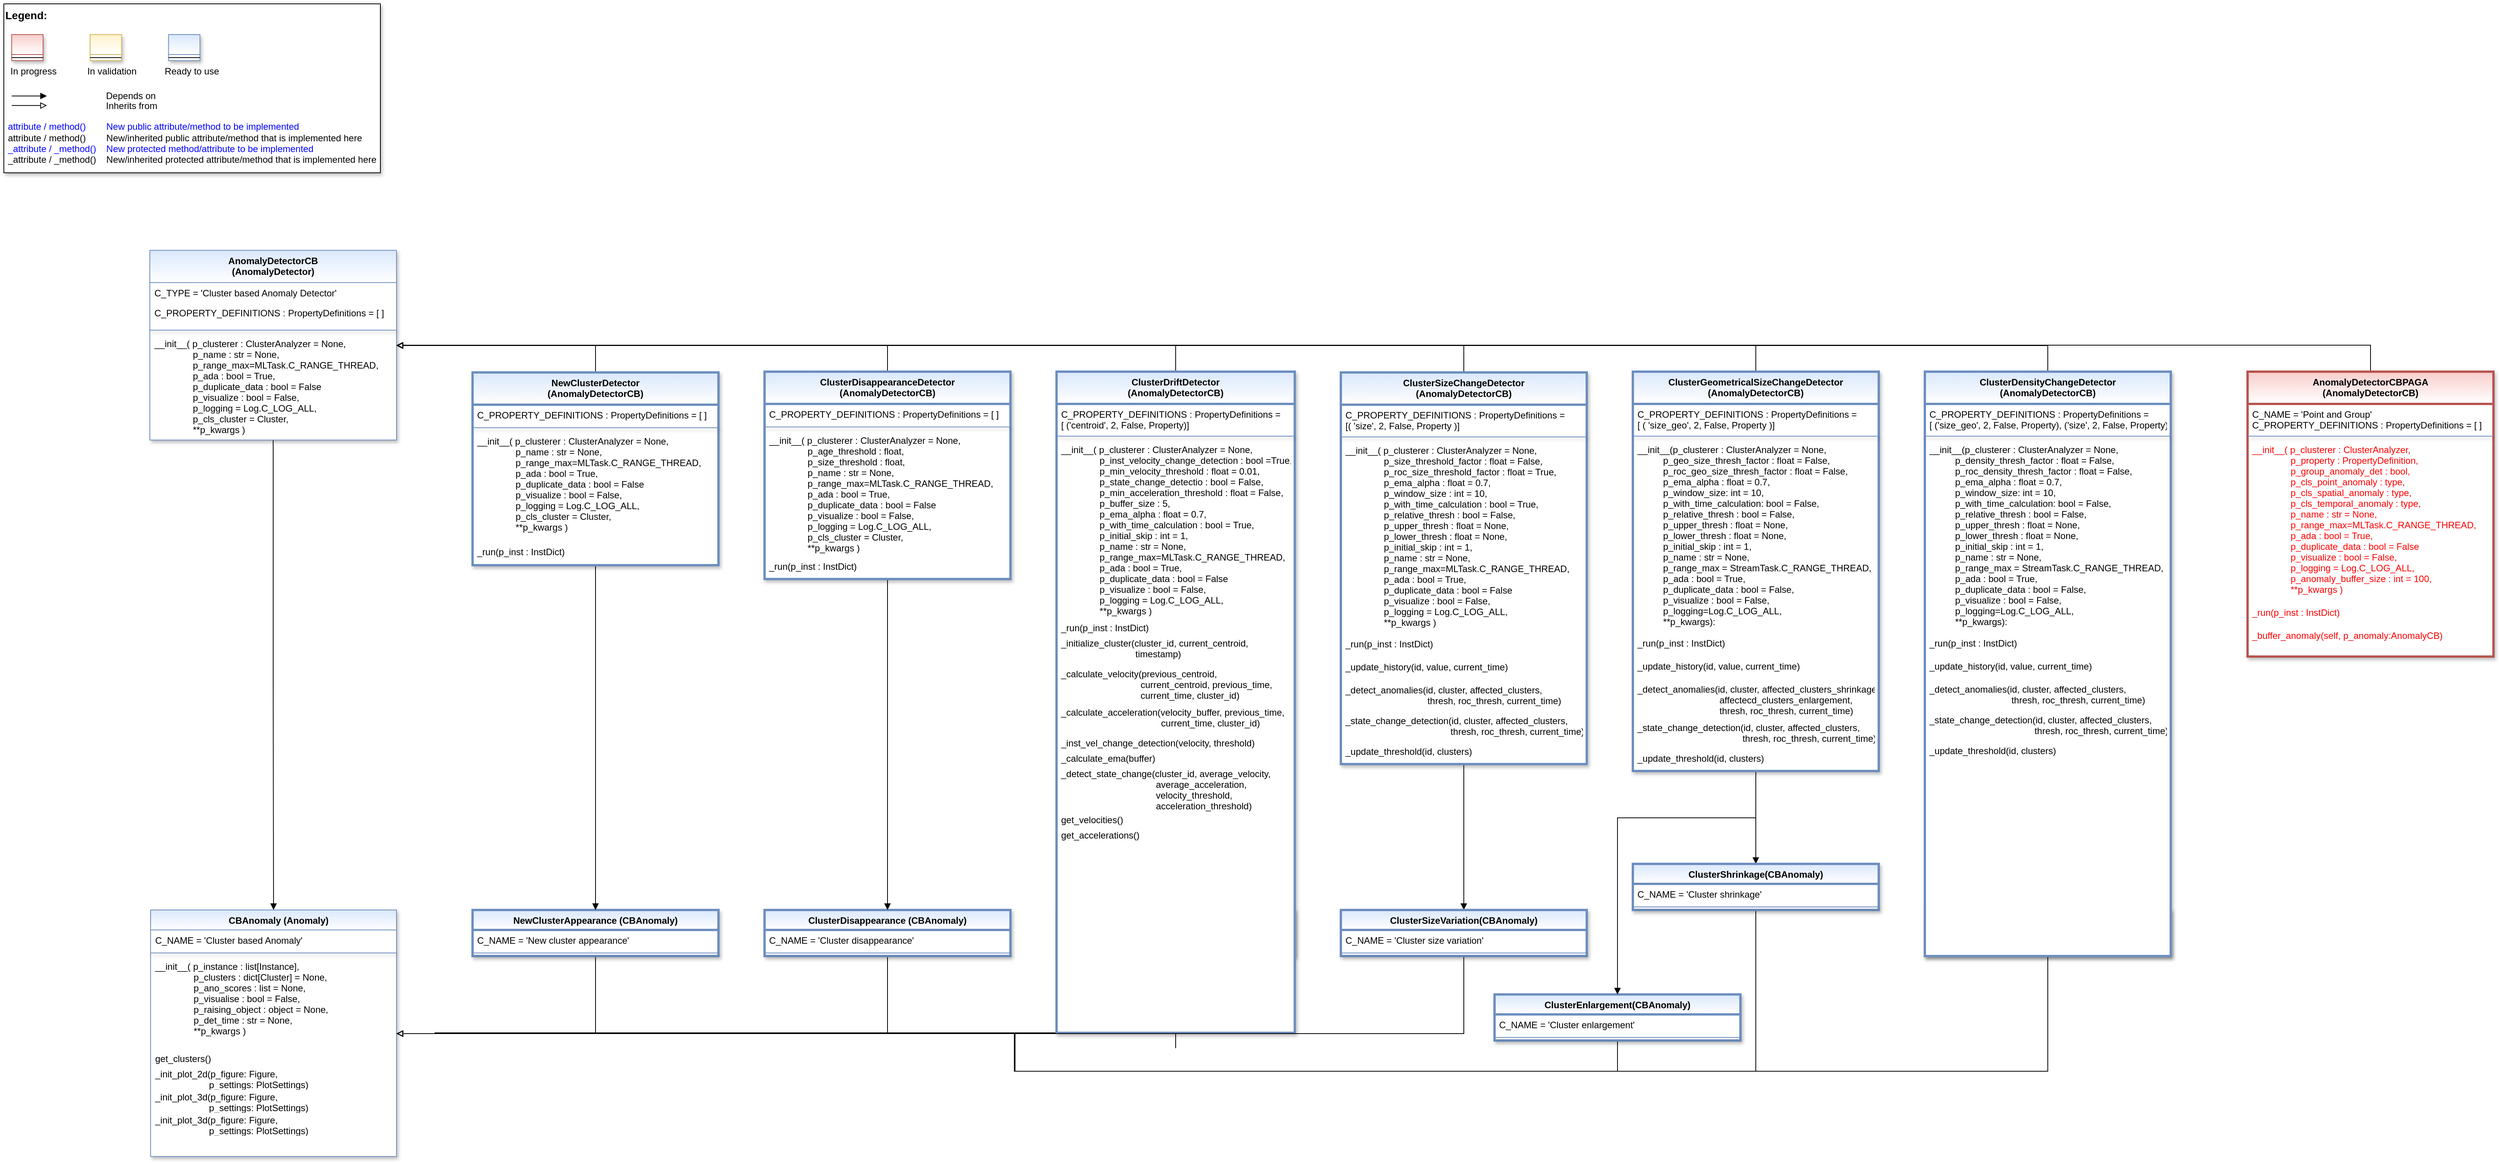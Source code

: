 <mxfile version="24.4.13" type="device" pages="2">
  <diagram id="C5RBs43oDa-KdzZeNtuy" name="Page-1">
    <mxGraphModel dx="1075" dy="518" grid="1" gridSize="10" guides="1" tooltips="1" connect="1" arrows="1" fold="1" page="1" pageScale="1" pageWidth="2336" pageHeight="1654" math="0" shadow="0">
      <root>
        <mxCell id="WIyWlLk6GJQsqaUBKTNV-0" />
        <mxCell id="WIyWlLk6GJQsqaUBKTNV-1" parent="WIyWlLk6GJQsqaUBKTNV-0" />
        <mxCell id="fcJVb3HREh7NScvAmxeq-0" value="" style="group" parent="WIyWlLk6GJQsqaUBKTNV-1" vertex="1" connectable="0">
          <mxGeometry x="40" y="40" width="490" height="220" as="geometry" />
        </mxCell>
        <mxCell id="fcJVb3HREh7NScvAmxeq-1" value="&lt;font color=&quot;#000000&quot; size=&quot;1&quot;&gt;&lt;b style=&quot;font-size: 14px&quot;&gt;Legend:&lt;br&gt;&lt;/b&gt;&lt;/font&gt;&lt;br&gt;&lt;br&gt;&lt;br&gt;&lt;font color=&quot;#0000ff&quot; style=&quot;font-size: 6px&quot;&gt;&lt;br&gt;&lt;/font&gt;&lt;span style=&quot;color: rgb(0 , 0 , 0)&quot;&gt;&lt;font style=&quot;font-size: 4px&quot;&gt;&amp;nbsp; &amp;nbsp;&lt;/font&gt;&amp;nbsp;In progress&amp;nbsp; &amp;nbsp; &amp;nbsp; &amp;nbsp; &amp;nbsp; &amp;nbsp; In validation&amp;nbsp; &amp;nbsp; &amp;nbsp; &amp;nbsp; &amp;nbsp; &amp;nbsp;Ready to use&lt;/span&gt;&lt;font color=&quot;#000000&quot;&gt;&amp;nbsp;&lt;br&gt;&lt;/font&gt;&lt;font color=&quot;#0000ff&quot;&gt;&lt;br&gt;&lt;br&gt;&lt;br&gt;&lt;br&gt;&amp;nbsp;attribute / method()&amp;nbsp; &amp;nbsp; &amp;nbsp; &amp;nbsp; New public attribute/method to be implemented&lt;/font&gt;&lt;br&gt;&lt;font color=&quot;#000000&quot;&gt;&amp;nbsp;&lt;/font&gt;&lt;font color=&quot;#000000&quot;&gt;attribute / method()&lt;span&gt; &lt;/span&gt;&amp;nbsp; &amp;nbsp; &amp;nbsp; &amp;nbsp;New/inherited public attribute/method that is implemented here&lt;br&gt;&lt;/font&gt;&lt;font color=&quot;#0000ff&quot;&gt;&amp;nbsp;_attribute /&amp;nbsp;&lt;/font&gt;&lt;font color=&quot;#0000ff&quot;&gt;_method()&amp;nbsp; &amp;nbsp; New protected method/attribute to be implemented&lt;/font&gt;&lt;br&gt;&lt;font color=&quot;#000000&quot;&gt;&amp;nbsp;_attribute / _method()&amp;nbsp; &amp;nbsp; New/inherited protected attribute/method that is implemented here&lt;br&gt;&lt;/font&gt;&lt;font color=&quot;#000000&quot;&gt;&lt;br&gt;&lt;br&gt;&lt;br&gt;&lt;br&gt;&lt;br&gt;&lt;/font&gt;" style="text;html=1;align=left;verticalAlign=top;whiteSpace=wrap;rounded=0;fontColor=#006600;strokeColor=#000000;shadow=1;fillColor=#ffffff;" parent="fcJVb3HREh7NScvAmxeq-0" vertex="1">
          <mxGeometry width="490.0" height="220" as="geometry" />
        </mxCell>
        <mxCell id="fcJVb3HREh7NScvAmxeq-2" value="Depends on" style="endArrow=block;html=1;labelPosition=right;verticalLabelPosition=middle;align=left;verticalAlign=middle;endFill=1;fontSize=12;" parent="fcJVb3HREh7NScvAmxeq-0" edge="1">
          <mxGeometry x="-1623.125" y="-2180" width="51.042" height="50" as="geometry">
            <mxPoint x="10.208" y="120.003" as="sourcePoint" />
            <mxPoint x="55.991" y="120.003" as="targetPoint" />
            <mxPoint x="98" as="offset" />
            <Array as="points">
              <mxPoint x="30.625" y="120" />
            </Array>
          </mxGeometry>
        </mxCell>
        <mxCell id="fcJVb3HREh7NScvAmxeq-3" value="Inherits from" style="endArrow=block;html=1;labelPosition=right;verticalLabelPosition=middle;align=left;verticalAlign=middle;endFill=0;fontSize=12;" parent="fcJVb3HREh7NScvAmxeq-0" edge="1">
          <mxGeometry x="-1623.125" y="-2180" width="51.042" height="50" as="geometry">
            <mxPoint x="10.208" y="132.385" as="sourcePoint" />
            <mxPoint x="55.991" y="132.385" as="targetPoint" />
            <mxPoint x="98" y="1" as="offset" />
          </mxGeometry>
        </mxCell>
        <mxCell id="fcJVb3HREh7NScvAmxeq-4" value="" style="swimlane;fontStyle=3;align=center;verticalAlign=top;childLayout=stackLayout;horizontal=1;startSize=26;horizontalStack=0;resizeParent=1;resizeLast=0;collapsible=1;marginBottom=0;rounded=0;shadow=1;strokeWidth=1;fillColor=#f8cecc;strokeColor=#b85450;gradientColor=#ffffff;swimlaneFillColor=#ffffff;" parent="fcJVb3HREh7NScvAmxeq-0" vertex="1">
          <mxGeometry x="10.208" y="40" width="40.833" height="34" as="geometry">
            <mxRectangle x="230" y="140" width="160" height="26" as="alternateBounds" />
          </mxGeometry>
        </mxCell>
        <mxCell id="fcJVb3HREh7NScvAmxeq-5" value="" style="line;html=1;strokeWidth=1;align=left;verticalAlign=middle;spacingTop=-1;spacingLeft=3;spacingRight=3;rotatable=0;labelPosition=right;points=[];portConstraint=eastwest;" parent="fcJVb3HREh7NScvAmxeq-4" vertex="1">
          <mxGeometry y="26" width="40.833" height="8" as="geometry" />
        </mxCell>
        <mxCell id="fcJVb3HREh7NScvAmxeq-6" value="" style="swimlane;fontStyle=3;align=center;verticalAlign=top;childLayout=stackLayout;horizontal=1;startSize=26;horizontalStack=0;resizeParent=1;resizeLast=0;collapsible=1;marginBottom=0;rounded=0;shadow=1;strokeWidth=1;fillColor=#fff2cc;strokeColor=#d6b656;gradientColor=#ffffff;swimlaneFillColor=#ffffff;" parent="fcJVb3HREh7NScvAmxeq-0" vertex="1">
          <mxGeometry x="112.292" y="40" width="40.833" height="34" as="geometry">
            <mxRectangle x="230" y="140" width="160" height="26" as="alternateBounds" />
          </mxGeometry>
        </mxCell>
        <mxCell id="fcJVb3HREh7NScvAmxeq-7" value="" style="line;html=1;strokeWidth=1;align=left;verticalAlign=middle;spacingTop=-1;spacingLeft=3;spacingRight=3;rotatable=0;labelPosition=right;points=[];portConstraint=eastwest;" parent="fcJVb3HREh7NScvAmxeq-6" vertex="1">
          <mxGeometry y="26" width="40.833" height="8" as="geometry" />
        </mxCell>
        <mxCell id="fcJVb3HREh7NScvAmxeq-8" value="" style="swimlane;fontStyle=3;align=center;verticalAlign=top;childLayout=stackLayout;horizontal=1;startSize=26;horizontalStack=0;resizeParent=1;resizeLast=0;collapsible=1;marginBottom=0;rounded=0;shadow=1;strokeWidth=1;fillColor=#dae8fc;strokeColor=#6c8ebf;gradientColor=#ffffff;swimlaneFillColor=#ffffff;" parent="fcJVb3HREh7NScvAmxeq-0" vertex="1">
          <mxGeometry x="214.375" y="40" width="40.833" height="34" as="geometry">
            <mxRectangle x="230" y="140" width="160" height="26" as="alternateBounds" />
          </mxGeometry>
        </mxCell>
        <mxCell id="fcJVb3HREh7NScvAmxeq-9" value="" style="line;html=1;strokeWidth=1;align=left;verticalAlign=middle;spacingTop=-1;spacingLeft=3;spacingRight=3;rotatable=0;labelPosition=right;points=[];portConstraint=eastwest;" parent="fcJVb3HREh7NScvAmxeq-8" vertex="1">
          <mxGeometry y="26" width="40.833" height="8" as="geometry" />
        </mxCell>
        <mxCell id="9ti4u-ajQax61JwZQEW5-2" style="edgeStyle=orthogonalEdgeStyle;rounded=0;orthogonalLoop=1;jettySize=auto;html=1;entryX=0.5;entryY=0;entryDx=0;entryDy=0;endArrow=block;endFill=1;" parent="WIyWlLk6GJQsqaUBKTNV-1" source="4use4ZCXdNiZSNTW99xv-23" target="N38WU9mJ-Era6qwWuLtT-15" edge="1">
          <mxGeometry relative="1" as="geometry" />
        </mxCell>
        <mxCell id="D_J3NnCtMJOUmVZSig-Z-6" style="edgeStyle=orthogonalEdgeStyle;rounded=0;orthogonalLoop=1;jettySize=auto;html=1;endArrow=block;endFill=0;exitX=0.5;exitY=0;exitDx=0;exitDy=0;" parent="WIyWlLk6GJQsqaUBKTNV-1" source="D_J3NnCtMJOUmVZSig-Z-0" target="4use4ZCXdNiZSNTW99xv-23" edge="1">
          <mxGeometry relative="1" as="geometry">
            <mxPoint x="2830" y="440" as="sourcePoint" />
          </mxGeometry>
        </mxCell>
        <mxCell id="4use4ZCXdNiZSNTW99xv-23" value="AnomalyDetectorCB &#xa;(AnomalyDetector)" style="swimlane;fontStyle=1;align=center;verticalAlign=top;childLayout=stackLayout;horizontal=1;startSize=42;horizontalStack=0;resizeParent=1;resizeLast=0;collapsible=1;marginBottom=0;rounded=0;shadow=1;strokeWidth=1;fillColor=#dae8fc;strokeColor=#6c8ebf;swimlaneFillColor=#ffffff;gradientColor=#ffffff;fontFamily=Helvetica;fontSize=12;fontColor=default;" parent="WIyWlLk6GJQsqaUBKTNV-1" vertex="1">
          <mxGeometry x="230" y="361" width="321" height="247" as="geometry">
            <mxRectangle x="230" y="140" width="160" height="26" as="alternateBounds" />
          </mxGeometry>
        </mxCell>
        <mxCell id="4use4ZCXdNiZSNTW99xv-24" value="C_TYPE = &#39;Cluster based Anomaly Detector&#39;" style="text;align=left;verticalAlign=top;spacingLeft=4;spacingRight=4;overflow=hidden;rotatable=0;points=[[0,0.5],[1,0.5]];portConstraint=eastwest;" parent="4use4ZCXdNiZSNTW99xv-23" vertex="1">
          <mxGeometry y="42" width="321" height="26" as="geometry" />
        </mxCell>
        <mxCell id="iRqbgX-deYLXcJWkZiLP-2" value="C_PROPERTY_DEFINITIONS : PropertyDefinitions = [ ]" style="text;align=left;verticalAlign=top;spacingLeft=4;spacingRight=4;overflow=hidden;rotatable=0;points=[[0,0.5],[1,0.5]];portConstraint=eastwest;" parent="4use4ZCXdNiZSNTW99xv-23" vertex="1">
          <mxGeometry y="68" width="321" height="32" as="geometry" />
        </mxCell>
        <mxCell id="4use4ZCXdNiZSNTW99xv-25" value="" style="line;html=1;strokeWidth=1;align=center;verticalAlign=top;spacingTop=-1;spacingLeft=3;spacingRight=3;rotatable=0;labelPosition=right;points=[];portConstraint=eastwest;rounded=0;shadow=1;strokeColor=#6c8ebf;swimlaneFillColor=#ffffff;fontFamily=Helvetica;fontSize=12;fontColor=default;fontStyle=1;fillColor=#dae8fc;gradientColor=#ffffff;" parent="4use4ZCXdNiZSNTW99xv-23" vertex="1">
          <mxGeometry y="100" width="321" height="8" as="geometry" />
        </mxCell>
        <mxCell id="LADwDjPol3l0WeRybPvM-0" value="__init__( p_clusterer : ClusterAnalyzer = None,&#xa;               p_name : str = None,&#xa;               p_range_max=MLTask.C_RANGE_THREAD,&#xa;               p_ada : bool = True,&#xa;               p_duplicate_data : bool = False&#xa;               p_visualize : bool = False,&#xa;               p_logging = Log.C_LOG_ALL,&#xa;               p_cls_cluster = Cluster,&#xa;               **p_kwargs )" style="text;align=left;verticalAlign=top;spacingLeft=4;spacingRight=4;overflow=hidden;rotatable=0;points=[[0,0.5],[1,0.5]];portConstraint=eastwest;" parent="4use4ZCXdNiZSNTW99xv-23" vertex="1">
          <mxGeometry y="108" width="321" height="136" as="geometry" />
        </mxCell>
        <mxCell id="N38WU9mJ-Era6qwWuLtT-15" value="    CBAnomaly (Anomaly)" style="swimlane;fontStyle=1;align=center;verticalAlign=top;childLayout=stackLayout;horizontal=1;startSize=26;horizontalStack=0;resizeParent=1;resizeLast=0;collapsible=1;marginBottom=0;rounded=0;shadow=1;strokeWidth=1;fillColor=#dae8fc;strokeColor=#6c8ebf;swimlaneFillColor=#ffffff;gradientColor=#ffffff;fontFamily=Helvetica;fontSize=12;fontColor=default;" parent="WIyWlLk6GJQsqaUBKTNV-1" vertex="1">
          <mxGeometry x="231" y="1220" width="320" height="321" as="geometry">
            <mxRectangle x="230" y="140" width="160" height="26" as="alternateBounds" />
          </mxGeometry>
        </mxCell>
        <mxCell id="N38WU9mJ-Era6qwWuLtT-16" value="C_NAME = &#39;Cluster based Anomaly&#39;" style="text;align=left;verticalAlign=top;spacingLeft=4;spacingRight=4;overflow=hidden;rotatable=0;points=[[0,0.5],[1,0.5]];portConstraint=eastwest;" parent="N38WU9mJ-Era6qwWuLtT-15" vertex="1">
          <mxGeometry y="26" width="320" height="26" as="geometry" />
        </mxCell>
        <mxCell id="N38WU9mJ-Era6qwWuLtT-17" value="" style="line;html=1;strokeWidth=1;align=center;verticalAlign=top;spacingTop=-1;spacingLeft=3;spacingRight=3;rotatable=0;labelPosition=right;points=[];portConstraint=eastwest;rounded=0;shadow=1;strokeColor=#6c8ebf;swimlaneFillColor=#ffffff;fontFamily=Helvetica;fontSize=12;fontColor=default;fontStyle=1;fillColor=#dae8fc;gradientColor=#ffffff;" parent="N38WU9mJ-Era6qwWuLtT-15" vertex="1">
          <mxGeometry y="52" width="320" height="8" as="geometry" />
        </mxCell>
        <mxCell id="N38WU9mJ-Era6qwWuLtT-20" value="__init__( p_instance : list[Instance],&#xa;               p_clusters : dict[Cluster] = None,&#xa;               p_ano_scores : list = None,&#xa;               p_visualise : bool = False,&#xa;               p_raising_object : object = None,&#xa;               p_det_time : str = None,&#xa;               **p_kwargs )" style="text;align=left;verticalAlign=top;spacingLeft=4;spacingRight=4;overflow=hidden;rotatable=0;points=[[0,0.5],[1,0.5]];portConstraint=eastwest;" parent="N38WU9mJ-Era6qwWuLtT-15" vertex="1">
          <mxGeometry y="60" width="320" height="120" as="geometry" />
        </mxCell>
        <mxCell id="_stm_y2A6EfAY2wU2yDO-66" value="get_clusters()&#xa;" style="text;align=left;verticalAlign=top;spacingLeft=4;spacingRight=4;overflow=hidden;rotatable=0;points=[[0,0.5],[1,0.5]];portConstraint=eastwest;" parent="N38WU9mJ-Era6qwWuLtT-15" vertex="1">
          <mxGeometry y="180" width="320" height="20" as="geometry" />
        </mxCell>
        <mxCell id="_stm_y2A6EfAY2wU2yDO-67" value="_init_plot_2d(p_figure: Figure,&#xa;                      p_settings: PlotSettings)" style="text;align=left;verticalAlign=top;spacingLeft=4;spacingRight=4;overflow=hidden;rotatable=0;points=[[0,0.5],[1,0.5]];portConstraint=eastwest;" parent="N38WU9mJ-Era6qwWuLtT-15" vertex="1">
          <mxGeometry y="200" width="320" height="30" as="geometry" />
        </mxCell>
        <mxCell id="_stm_y2A6EfAY2wU2yDO-68" value="_init_plot_3d(p_figure: Figure,&#xa;                      p_settings: PlotSettings)" style="text;align=left;verticalAlign=top;spacingLeft=4;spacingRight=4;overflow=hidden;rotatable=0;points=[[0,0.5],[1,0.5]];portConstraint=eastwest;" parent="N38WU9mJ-Era6qwWuLtT-15" vertex="1">
          <mxGeometry y="230" width="320" height="30" as="geometry" />
        </mxCell>
        <mxCell id="_stm_y2A6EfAY2wU2yDO-69" value="_init_plot_3d(p_figure: Figure,&#xa;                      p_settings: PlotSettings)" style="text;align=left;verticalAlign=top;spacingLeft=4;spacingRight=4;overflow=hidden;rotatable=0;points=[[0,0.5],[1,0.5]];portConstraint=eastwest;" parent="N38WU9mJ-Era6qwWuLtT-15" vertex="1">
          <mxGeometry y="260" width="320" height="30" as="geometry" />
        </mxCell>
        <mxCell id="9ti4u-ajQax61JwZQEW5-24" style="edgeStyle=orthogonalEdgeStyle;rounded=0;orthogonalLoop=1;jettySize=auto;html=1;startArrow=none;startFill=0;endArrow=block;endFill=0;" parent="WIyWlLk6GJQsqaUBKTNV-1" source="N38WU9mJ-Era6qwWuLtT-21" target="N38WU9mJ-Era6qwWuLtT-15" edge="1">
          <mxGeometry relative="1" as="geometry">
            <Array as="points">
              <mxPoint x="1565" y="1380" />
              <mxPoint x="981" y="1380" />
              <mxPoint x="981" y="1381" />
            </Array>
          </mxGeometry>
        </mxCell>
        <mxCell id="N38WU9mJ-Era6qwWuLtT-21" value="ClusterDrift (CBAnomaly)" style="swimlane;fontStyle=1;align=center;verticalAlign=top;childLayout=stackLayout;horizontal=1;startSize=26;horizontalStack=0;resizeParent=1;resizeLast=0;collapsible=1;marginBottom=0;rounded=0;shadow=1;strokeWidth=3;fillColor=#dae8fc;strokeColor=#6c8ebf;swimlaneFillColor=#ffffff;gradientColor=#ffffff;fontFamily=Helvetica;fontSize=12;fontColor=default;" parent="WIyWlLk6GJQsqaUBKTNV-1" vertex="1">
          <mxGeometry x="1410" y="1220" width="310" height="60" as="geometry">
            <mxRectangle x="230" y="140" width="160" height="26" as="alternateBounds" />
          </mxGeometry>
        </mxCell>
        <mxCell id="N38WU9mJ-Era6qwWuLtT-22" value="C_NAME = &#39;Cluster drift Anomaly&#39;" style="text;align=left;verticalAlign=top;spacingLeft=4;spacingRight=4;overflow=hidden;rotatable=0;points=[[0,0.5],[1,0.5]];portConstraint=eastwest;" parent="N38WU9mJ-Era6qwWuLtT-21" vertex="1">
          <mxGeometry y="26" width="310" height="26" as="geometry" />
        </mxCell>
        <mxCell id="N38WU9mJ-Era6qwWuLtT-23" value="" style="line;html=1;strokeWidth=1;align=center;verticalAlign=top;spacingTop=-1;spacingLeft=3;spacingRight=3;rotatable=0;labelPosition=right;points=[];portConstraint=eastwest;rounded=0;shadow=1;strokeColor=#6c8ebf;swimlaneFillColor=#ffffff;fontFamily=Helvetica;fontSize=12;fontColor=default;fontStyle=1;fillColor=#dae8fc;gradientColor=#ffffff;" parent="N38WU9mJ-Era6qwWuLtT-21" vertex="1">
          <mxGeometry y="52" width="310" height="8" as="geometry" />
        </mxCell>
        <mxCell id="9ti4u-ajQax61JwZQEW5-25" style="edgeStyle=orthogonalEdgeStyle;rounded=0;orthogonalLoop=1;jettySize=auto;html=1;startArrow=none;startFill=0;endArrow=block;endFill=0;" parent="WIyWlLk6GJQsqaUBKTNV-1" source="N38WU9mJ-Era6qwWuLtT-25" target="N38WU9mJ-Era6qwWuLtT-15" edge="1">
          <mxGeometry relative="1" as="geometry">
            <Array as="points">
              <mxPoint x="810" y="1380" />
              <mxPoint x="601" y="1380" />
              <mxPoint x="601" y="1381" />
            </Array>
          </mxGeometry>
        </mxCell>
        <mxCell id="N38WU9mJ-Era6qwWuLtT-25" value="NewClusterAppearance (CBAnomaly)" style="swimlane;fontStyle=1;align=center;verticalAlign=top;childLayout=stackLayout;horizontal=1;startSize=26;horizontalStack=0;resizeParent=1;resizeLast=0;collapsible=1;marginBottom=0;rounded=0;shadow=1;strokeWidth=3;fillColor=#dae8fc;strokeColor=#6c8ebf;swimlaneFillColor=#ffffff;gradientColor=#ffffff;fontFamily=Helvetica;fontSize=12;fontColor=default;" parent="WIyWlLk6GJQsqaUBKTNV-1" vertex="1">
          <mxGeometry x="650" y="1220" width="320" height="60" as="geometry">
            <mxRectangle x="230" y="140" width="160" height="26" as="alternateBounds" />
          </mxGeometry>
        </mxCell>
        <mxCell id="N38WU9mJ-Era6qwWuLtT-26" value="C_NAME = &#39;New cluster appearance&#39;" style="text;align=left;verticalAlign=top;spacingLeft=4;spacingRight=4;overflow=hidden;rotatable=0;points=[[0,0.5],[1,0.5]];portConstraint=eastwest;" parent="N38WU9mJ-Era6qwWuLtT-25" vertex="1">
          <mxGeometry y="26" width="320" height="26" as="geometry" />
        </mxCell>
        <mxCell id="N38WU9mJ-Era6qwWuLtT-27" value="" style="line;html=1;strokeWidth=1;align=center;verticalAlign=top;spacingTop=-1;spacingLeft=3;spacingRight=3;rotatable=0;labelPosition=right;points=[];portConstraint=eastwest;rounded=0;shadow=1;strokeColor=#6c8ebf;swimlaneFillColor=#ffffff;fontFamily=Helvetica;fontSize=12;fontColor=default;fontStyle=1;fillColor=#dae8fc;gradientColor=#ffffff;" parent="N38WU9mJ-Era6qwWuLtT-25" vertex="1">
          <mxGeometry y="52" width="320" height="8" as="geometry" />
        </mxCell>
        <mxCell id="9ti4u-ajQax61JwZQEW5-27" style="edgeStyle=orthogonalEdgeStyle;rounded=0;orthogonalLoop=1;jettySize=auto;html=1;startArrow=none;startFill=0;endArrow=block;endFill=0;" parent="WIyWlLk6GJQsqaUBKTNV-1" source="N38WU9mJ-Era6qwWuLtT-29" target="N38WU9mJ-Era6qwWuLtT-15" edge="1">
          <mxGeometry relative="1" as="geometry">
            <Array as="points">
              <mxPoint x="2140" y="1430" />
              <mxPoint x="1356" y="1430" />
              <mxPoint x="1356" y="1381" />
            </Array>
          </mxGeometry>
        </mxCell>
        <mxCell id="N38WU9mJ-Era6qwWuLtT-29" value="ClusterEnlargement(CBAnomaly)" style="swimlane;fontStyle=1;align=center;verticalAlign=top;childLayout=stackLayout;horizontal=1;startSize=26;horizontalStack=0;resizeParent=1;resizeLast=0;collapsible=1;marginBottom=0;rounded=0;shadow=1;strokeWidth=3;fillColor=#dae8fc;strokeColor=#6c8ebf;swimlaneFillColor=#ffffff;gradientColor=#ffffff;fontFamily=Helvetica;fontSize=12;fontColor=default;" parent="WIyWlLk6GJQsqaUBKTNV-1" vertex="1">
          <mxGeometry x="1980" y="1330" width="320" height="60" as="geometry">
            <mxRectangle x="230" y="140" width="160" height="26" as="alternateBounds" />
          </mxGeometry>
        </mxCell>
        <mxCell id="N38WU9mJ-Era6qwWuLtT-30" value="C_NAME = &#39;Cluster enlargement&#39;" style="text;align=left;verticalAlign=top;spacingLeft=4;spacingRight=4;overflow=hidden;rotatable=0;points=[[0,0.5],[1,0.5]];portConstraint=eastwest;" parent="N38WU9mJ-Era6qwWuLtT-29" vertex="1">
          <mxGeometry y="26" width="320" height="26" as="geometry" />
        </mxCell>
        <mxCell id="N38WU9mJ-Era6qwWuLtT-31" value="" style="line;html=1;strokeWidth=1;align=center;verticalAlign=top;spacingTop=-1;spacingLeft=3;spacingRight=3;rotatable=0;labelPosition=right;points=[];portConstraint=eastwest;rounded=0;shadow=1;strokeColor=#6c8ebf;swimlaneFillColor=#ffffff;fontFamily=Helvetica;fontSize=12;fontColor=default;fontStyle=1;fillColor=#dae8fc;gradientColor=#ffffff;" parent="N38WU9mJ-Era6qwWuLtT-29" vertex="1">
          <mxGeometry y="52" width="320" height="8" as="geometry" />
        </mxCell>
        <mxCell id="9ti4u-ajQax61JwZQEW5-23" style="edgeStyle=orthogonalEdgeStyle;rounded=0;orthogonalLoop=1;jettySize=auto;html=1;startArrow=none;startFill=0;endArrow=block;endFill=0;" parent="WIyWlLk6GJQsqaUBKTNV-1" source="N38WU9mJ-Era6qwWuLtT-33" target="N38WU9mJ-Era6qwWuLtT-15" edge="1">
          <mxGeometry relative="1" as="geometry">
            <Array as="points">
              <mxPoint x="1190" y="1380" />
              <mxPoint x="791" y="1380" />
              <mxPoint x="791" y="1381" />
            </Array>
          </mxGeometry>
        </mxCell>
        <mxCell id="N38WU9mJ-Era6qwWuLtT-33" value="ClusterDisappearance (CBAnomaly)" style="swimlane;fontStyle=1;align=center;verticalAlign=top;childLayout=stackLayout;horizontal=1;startSize=26;horizontalStack=0;resizeParent=1;resizeLast=0;collapsible=1;marginBottom=0;rounded=0;shadow=1;strokeWidth=3;fillColor=#dae8fc;strokeColor=#6c8ebf;swimlaneFillColor=#ffffff;gradientColor=#ffffff;fontFamily=Helvetica;fontSize=12;fontColor=default;" parent="WIyWlLk6GJQsqaUBKTNV-1" vertex="1">
          <mxGeometry x="1030" y="1220" width="320" height="60" as="geometry">
            <mxRectangle x="230" y="140" width="160" height="26" as="alternateBounds" />
          </mxGeometry>
        </mxCell>
        <mxCell id="N38WU9mJ-Era6qwWuLtT-34" value="C_NAME = &#39;Cluster disappearance&#39;" style="text;align=left;verticalAlign=top;spacingLeft=4;spacingRight=4;overflow=hidden;rotatable=0;points=[[0,0.5],[1,0.5]];portConstraint=eastwest;" parent="N38WU9mJ-Era6qwWuLtT-33" vertex="1">
          <mxGeometry y="26" width="320" height="26" as="geometry" />
        </mxCell>
        <mxCell id="N38WU9mJ-Era6qwWuLtT-35" value="" style="line;html=1;strokeWidth=1;align=center;verticalAlign=top;spacingTop=-1;spacingLeft=3;spacingRight=3;rotatable=0;labelPosition=right;points=[];portConstraint=eastwest;rounded=0;shadow=1;strokeColor=#6c8ebf;swimlaneFillColor=#ffffff;fontFamily=Helvetica;fontSize=12;fontColor=default;fontStyle=1;fillColor=#dae8fc;gradientColor=#ffffff;" parent="N38WU9mJ-Era6qwWuLtT-33" vertex="1">
          <mxGeometry y="52" width="320" height="8" as="geometry" />
        </mxCell>
        <mxCell id="9ti4u-ajQax61JwZQEW5-29" style="edgeStyle=orthogonalEdgeStyle;rounded=0;orthogonalLoop=1;jettySize=auto;html=1;startArrow=none;startFill=0;endArrow=block;endFill=0;" parent="WIyWlLk6GJQsqaUBKTNV-1" source="N38WU9mJ-Era6qwWuLtT-49" target="N38WU9mJ-Era6qwWuLtT-15" edge="1">
          <mxGeometry relative="1" as="geometry">
            <Array as="points">
              <mxPoint x="2700" y="1430" />
              <mxPoint x="1355" y="1430" />
              <mxPoint x="1355" y="1381" />
            </Array>
          </mxGeometry>
        </mxCell>
        <mxCell id="N38WU9mJ-Era6qwWuLtT-49" value="ClusterDensityVariation(CBAnomaly)" style="swimlane;fontStyle=1;align=center;verticalAlign=top;childLayout=stackLayout;horizontal=1;startSize=26;horizontalStack=0;resizeParent=1;resizeLast=0;collapsible=1;marginBottom=0;rounded=0;shadow=1;strokeWidth=3;fillColor=#dae8fc;strokeColor=#6c8ebf;swimlaneFillColor=#ffffff;gradientColor=#ffffff;fontFamily=Helvetica;fontSize=12;fontColor=default;" parent="WIyWlLk6GJQsqaUBKTNV-1" vertex="1">
          <mxGeometry x="2540" y="1220" width="320" height="60" as="geometry">
            <mxRectangle x="230" y="140" width="160" height="26" as="alternateBounds" />
          </mxGeometry>
        </mxCell>
        <mxCell id="N38WU9mJ-Era6qwWuLtT-50" value="C_NAME = &#39;Cluster density variation&#39;" style="text;align=left;verticalAlign=top;spacingLeft=4;spacingRight=4;overflow=hidden;rotatable=0;points=[[0,0.5],[1,0.5]];portConstraint=eastwest;" parent="N38WU9mJ-Era6qwWuLtT-49" vertex="1">
          <mxGeometry y="26" width="320" height="26" as="geometry" />
        </mxCell>
        <mxCell id="N38WU9mJ-Era6qwWuLtT-51" value="" style="line;html=1;strokeWidth=1;align=center;verticalAlign=top;spacingTop=-1;spacingLeft=3;spacingRight=3;rotatable=0;labelPosition=right;points=[];portConstraint=eastwest;rounded=0;shadow=1;strokeColor=#6c8ebf;swimlaneFillColor=#ffffff;fontFamily=Helvetica;fontSize=12;fontColor=default;fontStyle=1;fillColor=#dae8fc;gradientColor=#ffffff;" parent="N38WU9mJ-Era6qwWuLtT-49" vertex="1">
          <mxGeometry y="52" width="320" height="8" as="geometry" />
        </mxCell>
        <mxCell id="9ti4u-ajQax61JwZQEW5-15" style="edgeStyle=orthogonalEdgeStyle;rounded=0;orthogonalLoop=1;jettySize=auto;html=1;endArrow=block;endFill=0;" parent="WIyWlLk6GJQsqaUBKTNV-1" source="_stm_y2A6EfAY2wU2yDO-4" target="4use4ZCXdNiZSNTW99xv-23" edge="1">
          <mxGeometry relative="1" as="geometry">
            <Array as="points">
              <mxPoint x="1565" y="485" />
            </Array>
          </mxGeometry>
        </mxCell>
        <mxCell id="9ti4u-ajQax61JwZQEW5-19" style="edgeStyle=orthogonalEdgeStyle;rounded=0;orthogonalLoop=1;jettySize=auto;html=1;entryX=0.5;entryY=0;entryDx=0;entryDy=0;endArrow=block;endFill=1;" parent="WIyWlLk6GJQsqaUBKTNV-1" source="_stm_y2A6EfAY2wU2yDO-4" target="N38WU9mJ-Era6qwWuLtT-21" edge="1">
          <mxGeometry relative="1" as="geometry" />
        </mxCell>
        <mxCell id="_stm_y2A6EfAY2wU2yDO-4" value="ClusterDriftDetector&#xa;(AnomalyDetectorCB)" style="swimlane;fontStyle=1;align=center;verticalAlign=top;childLayout=stackLayout;horizontal=1;startSize=42;horizontalStack=0;resizeParent=1;resizeLast=0;collapsible=1;marginBottom=0;rounded=0;shadow=1;strokeWidth=3;fillColor=#dae8fc;strokeColor=#6c8ebf;swimlaneFillColor=#ffffff;gradientColor=#ffffff;fontFamily=Helvetica;fontSize=12;fontColor=default;" parent="WIyWlLk6GJQsqaUBKTNV-1" vertex="1">
          <mxGeometry x="1410" y="519" width="310" height="861" as="geometry">
            <mxRectangle x="230" y="140" width="160" height="26" as="alternateBounds" />
          </mxGeometry>
        </mxCell>
        <mxCell id="_stm_y2A6EfAY2wU2yDO-5" value="C_PROPERTY_DEFINITIONS : PropertyDefinitions =&#xa;[ (&#39;centroid&#39;, 2, False, Property)]" style="text;align=left;verticalAlign=top;spacingLeft=4;spacingRight=4;overflow=hidden;rotatable=0;points=[[0,0.5],[1,0.5]];portConstraint=eastwest;" parent="_stm_y2A6EfAY2wU2yDO-4" vertex="1">
          <mxGeometry y="42" width="310" height="38" as="geometry" />
        </mxCell>
        <mxCell id="_stm_y2A6EfAY2wU2yDO-6" value="" style="line;html=1;strokeWidth=1;align=center;verticalAlign=top;spacingTop=-1;spacingLeft=3;spacingRight=3;rotatable=0;labelPosition=right;points=[];portConstraint=eastwest;rounded=0;shadow=1;strokeColor=#6c8ebf;swimlaneFillColor=#ffffff;fontFamily=Helvetica;fontSize=12;fontColor=default;fontStyle=1;fillColor=#dae8fc;gradientColor=#ffffff;" parent="_stm_y2A6EfAY2wU2yDO-4" vertex="1">
          <mxGeometry y="80" width="310" height="8" as="geometry" />
        </mxCell>
        <mxCell id="_stm_y2A6EfAY2wU2yDO-7" value="__init__( p_clusterer : ClusterAnalyzer = None,&#xa;               p_inst_velocity_change_detection : bool =True,&#xa;               p_min_velocity_threshold : float = 0.01,&#xa;               p_state_change_detectio : bool = False,&#xa;               p_min_acceleration_threshold : float = False,&#xa;               p_buffer_size : 5,&#xa;               p_ema_alpha : float = 0.7,&#xa;               p_with_time_calculation : bool = True,&#xa;               p_initial_skip : int = 1,&#xa;               p_name : str = None,&#xa;               p_range_max=MLTask.C_RANGE_THREAD,&#xa;               p_ada : bool = True,&#xa;               p_duplicate_data : bool = False&#xa;               p_visualize : bool = False,&#xa;               p_logging = Log.C_LOG_ALL,&#xa;               **p_kwargs )" style="text;align=left;verticalAlign=top;spacingLeft=4;spacingRight=4;overflow=hidden;rotatable=0;points=[[0,0.5],[1,0.5]];portConstraint=eastwest;" parent="_stm_y2A6EfAY2wU2yDO-4" vertex="1">
          <mxGeometry y="88" width="310" height="232" as="geometry" />
        </mxCell>
        <mxCell id="_stm_y2A6EfAY2wU2yDO-8" value="_run(p_inst : InstDict)" style="text;align=left;verticalAlign=top;spacingLeft=4;spacingRight=4;overflow=hidden;rotatable=0;points=[[0,0.5],[1,0.5]];portConstraint=eastwest;shadow=1;" parent="_stm_y2A6EfAY2wU2yDO-4" vertex="1">
          <mxGeometry y="320" width="310" height="20" as="geometry" />
        </mxCell>
        <mxCell id="_stm_y2A6EfAY2wU2yDO-9" value="_initialize_cluster(cluster_id, current_centroid,&#xa;                             timestamp)" style="text;align=left;verticalAlign=top;spacingLeft=4;spacingRight=4;overflow=hidden;rotatable=0;points=[[0,0.5],[1,0.5]];portConstraint=eastwest;shadow=1;" parent="_stm_y2A6EfAY2wU2yDO-4" vertex="1">
          <mxGeometry y="340" width="310" height="40" as="geometry" />
        </mxCell>
        <mxCell id="_stm_y2A6EfAY2wU2yDO-10" value="_calculate_velocity(previous_centroid,&#xa;                               current_centroid, previous_time,&#xa;                               current_time, cluster_id)" style="text;align=left;verticalAlign=top;spacingLeft=4;spacingRight=4;overflow=hidden;rotatable=0;points=[[0,0.5],[1,0.5]];portConstraint=eastwest;shadow=1;" parent="_stm_y2A6EfAY2wU2yDO-4" vertex="1">
          <mxGeometry y="380" width="310" height="50" as="geometry" />
        </mxCell>
        <mxCell id="_stm_y2A6EfAY2wU2yDO-46" value="_calculate_acceleration(velocity_buffer, previous_time,&#xa;                                       current_time, cluster_id)" style="text;align=left;verticalAlign=top;spacingLeft=4;spacingRight=4;overflow=hidden;rotatable=0;points=[[0,0.5],[1,0.5]];portConstraint=eastwest;shadow=1;" parent="_stm_y2A6EfAY2wU2yDO-4" vertex="1">
          <mxGeometry y="430" width="310" height="40" as="geometry" />
        </mxCell>
        <mxCell id="iRqbgX-deYLXcJWkZiLP-3" value="_inst_vel_change_detection(velocity, threshold)" style="text;align=left;verticalAlign=top;spacingLeft=4;spacingRight=4;overflow=hidden;rotatable=0;points=[[0,0.5],[1,0.5]];portConstraint=eastwest;shadow=1;" parent="_stm_y2A6EfAY2wU2yDO-4" vertex="1">
          <mxGeometry y="470" width="310" height="20" as="geometry" />
        </mxCell>
        <mxCell id="_stm_y2A6EfAY2wU2yDO-48" value="_calculate_ema(buffer)" style="text;align=left;verticalAlign=top;spacingLeft=4;spacingRight=4;overflow=hidden;rotatable=0;points=[[0,0.5],[1,0.5]];portConstraint=eastwest;shadow=1;" parent="_stm_y2A6EfAY2wU2yDO-4" vertex="1">
          <mxGeometry y="490" width="310" height="20" as="geometry" />
        </mxCell>
        <mxCell id="_stm_y2A6EfAY2wU2yDO-50" value="_detect_state_change(cluster_id, average_velocity,&#xa;                                     average_acceleration,&#xa;                                     velocity_threshold,&#xa;                                     acceleration_threshold)" style="text;align=left;verticalAlign=top;spacingLeft=4;spacingRight=4;overflow=hidden;rotatable=0;points=[[0,0.5],[1,0.5]];portConstraint=eastwest;shadow=1;" parent="_stm_y2A6EfAY2wU2yDO-4" vertex="1">
          <mxGeometry y="510" width="310" height="60" as="geometry" />
        </mxCell>
        <mxCell id="_stm_y2A6EfAY2wU2yDO-51" value="get_velocities()" style="text;align=left;verticalAlign=top;spacingLeft=4;spacingRight=4;overflow=hidden;rotatable=0;points=[[0,0.5],[1,0.5]];portConstraint=eastwest;shadow=1;" parent="_stm_y2A6EfAY2wU2yDO-4" vertex="1">
          <mxGeometry y="570" width="310" height="20" as="geometry" />
        </mxCell>
        <mxCell id="_stm_y2A6EfAY2wU2yDO-52" value="get_accelerations()" style="text;align=left;verticalAlign=top;spacingLeft=4;spacingRight=4;overflow=hidden;rotatable=0;points=[[0,0.5],[1,0.5]];portConstraint=eastwest;shadow=1;" parent="_stm_y2A6EfAY2wU2yDO-4" vertex="1">
          <mxGeometry y="590" width="310" height="20" as="geometry" />
        </mxCell>
        <mxCell id="9ti4u-ajQax61JwZQEW5-12" style="edgeStyle=orthogonalEdgeStyle;rounded=0;orthogonalLoop=1;jettySize=auto;html=1;entryX=0.5;entryY=0;entryDx=0;entryDy=0;endArrow=block;endFill=1;" parent="WIyWlLk6GJQsqaUBKTNV-1" source="_stm_y2A6EfAY2wU2yDO-11" target="9ti4u-ajQax61JwZQEW5-9" edge="1">
          <mxGeometry relative="1" as="geometry" />
        </mxCell>
        <mxCell id="9ti4u-ajQax61JwZQEW5-16" style="edgeStyle=orthogonalEdgeStyle;rounded=0;orthogonalLoop=1;jettySize=auto;html=1;endArrow=block;endFill=0;" parent="WIyWlLk6GJQsqaUBKTNV-1" source="_stm_y2A6EfAY2wU2yDO-11" target="4use4ZCXdNiZSNTW99xv-23" edge="1">
          <mxGeometry relative="1" as="geometry">
            <Array as="points">
              <mxPoint x="1940" y="485" />
            </Array>
          </mxGeometry>
        </mxCell>
        <mxCell id="_stm_y2A6EfAY2wU2yDO-11" value="ClusterSizeChangeDetector&#xa;(AnomalyDetectorCB)" style="swimlane;fontStyle=1;align=center;verticalAlign=top;childLayout=stackLayout;horizontal=1;startSize=42;horizontalStack=0;resizeParent=1;resizeLast=0;collapsible=1;marginBottom=0;rounded=0;shadow=1;strokeWidth=3;fillColor=#dae8fc;strokeColor=#6c8ebf;swimlaneFillColor=#ffffff;gradientColor=#ffffff;fontFamily=Helvetica;fontSize=12;fontColor=default;" parent="WIyWlLk6GJQsqaUBKTNV-1" vertex="1">
          <mxGeometry x="1780" y="520" width="320" height="510" as="geometry">
            <mxRectangle x="230" y="140" width="160" height="26" as="alternateBounds" />
          </mxGeometry>
        </mxCell>
        <mxCell id="_stm_y2A6EfAY2wU2yDO-12" value="C_PROPERTY_DEFINITIONS : PropertyDefinitions =&#xa;[( &#39;size&#39;, 2, False, Property )]" style="text;align=left;verticalAlign=top;spacingLeft=4;spacingRight=4;overflow=hidden;rotatable=0;points=[[0,0.5],[1,0.5]];portConstraint=eastwest;" parent="_stm_y2A6EfAY2wU2yDO-11" vertex="1">
          <mxGeometry y="42" width="320" height="38" as="geometry" />
        </mxCell>
        <mxCell id="_stm_y2A6EfAY2wU2yDO-13" value="" style="line;html=1;strokeWidth=1;align=center;verticalAlign=top;spacingTop=-1;spacingLeft=3;spacingRight=3;rotatable=0;labelPosition=right;points=[];portConstraint=eastwest;rounded=0;shadow=1;strokeColor=#6c8ebf;swimlaneFillColor=#ffffff;fontFamily=Helvetica;fontSize=12;fontColor=default;fontStyle=1;fillColor=#dae8fc;gradientColor=#ffffff;" parent="_stm_y2A6EfAY2wU2yDO-11" vertex="1">
          <mxGeometry y="80" width="320" height="8" as="geometry" />
        </mxCell>
        <mxCell id="_stm_y2A6EfAY2wU2yDO-53" value="__init__( p_clusterer : ClusterAnalyzer = None,&#xa;               p_size_threshold_factor : float = False,&#xa;               p_roc_size_threshold_factor : float = True,&#xa;               p_ema_alpha : float = 0.7,&#xa;               p_window_size : int = 10,&#xa;               p_with_time_calculation : bool = True,&#xa;               p_relative_thresh : bool = False,&#xa;               p_upper_thresh : float = None,&#xa;               p_lower_thresh : float = None,&#xa;               p_initial_skip : int = 1,&#xa;               p_name : str = None,&#xa;               p_range_max=MLTask.C_RANGE_THREAD,&#xa;               p_ada : bool = True,&#xa;               p_duplicate_data : bool = False&#xa;               p_visualize : bool = False,&#xa;               p_logging = Log.C_LOG_ALL,&#xa;               **p_kwargs )" style="text;align=left;verticalAlign=top;spacingLeft=4;spacingRight=4;overflow=hidden;rotatable=0;points=[[0,0.5],[1,0.5]];portConstraint=eastwest;" parent="_stm_y2A6EfAY2wU2yDO-11" vertex="1">
          <mxGeometry y="88" width="320" height="252" as="geometry" />
        </mxCell>
        <mxCell id="_stm_y2A6EfAY2wU2yDO-15" value="_run(p_inst : InstDict)" style="text;align=left;verticalAlign=top;spacingLeft=4;spacingRight=4;overflow=hidden;rotatable=0;points=[[0,0.5],[1,0.5]];portConstraint=eastwest;shadow=1;" parent="_stm_y2A6EfAY2wU2yDO-11" vertex="1">
          <mxGeometry y="340" width="320" height="30" as="geometry" />
        </mxCell>
        <mxCell id="_stm_y2A6EfAY2wU2yDO-55" value="_update_history(id, value, current_time)" style="text;align=left;verticalAlign=top;spacingLeft=4;spacingRight=4;overflow=hidden;rotatable=0;points=[[0,0.5],[1,0.5]];portConstraint=eastwest;shadow=1;" parent="_stm_y2A6EfAY2wU2yDO-11" vertex="1">
          <mxGeometry y="370" width="320" height="30" as="geometry" />
        </mxCell>
        <mxCell id="_stm_y2A6EfAY2wU2yDO-16" value="_detect_anomalies(id, cluster, affected_clusters,&#xa;                                thresh, roc_thresh, current_time)" style="text;align=left;verticalAlign=top;spacingLeft=4;spacingRight=4;overflow=hidden;rotatable=0;points=[[0,0.5],[1,0.5]];portConstraint=eastwest;shadow=1;" parent="_stm_y2A6EfAY2wU2yDO-11" vertex="1">
          <mxGeometry y="400" width="320" height="40" as="geometry" />
        </mxCell>
        <mxCell id="_stm_y2A6EfAY2wU2yDO-17" value="_state_change_detection(id, cluster, affected_clusters,&#xa;                                          thresh, roc_thresh, current_time)" style="text;align=left;verticalAlign=top;spacingLeft=4;spacingRight=4;overflow=hidden;rotatable=0;points=[[0,0.5],[1,0.5]];portConstraint=eastwest;shadow=1;" parent="_stm_y2A6EfAY2wU2yDO-11" vertex="1">
          <mxGeometry y="440" width="320" height="40" as="geometry" />
        </mxCell>
        <mxCell id="_stm_y2A6EfAY2wU2yDO-59" value="_update_threshold(id, clusters)" style="text;align=left;verticalAlign=top;spacingLeft=4;spacingRight=4;overflow=hidden;rotatable=0;points=[[0,0.5],[1,0.5]];portConstraint=eastwest;shadow=1;" parent="_stm_y2A6EfAY2wU2yDO-11" vertex="1">
          <mxGeometry y="480" width="320" height="30" as="geometry" />
        </mxCell>
        <mxCell id="9ti4u-ajQax61JwZQEW5-6" style="edgeStyle=orthogonalEdgeStyle;rounded=0;orthogonalLoop=1;jettySize=auto;html=1;entryX=0.5;entryY=0;entryDx=0;entryDy=0;endArrow=block;endFill=1;" parent="WIyWlLk6GJQsqaUBKTNV-1" source="_stm_y2A6EfAY2wU2yDO-18" target="9ti4u-ajQax61JwZQEW5-3" edge="1">
          <mxGeometry relative="1" as="geometry" />
        </mxCell>
        <mxCell id="9ti4u-ajQax61JwZQEW5-8" style="edgeStyle=orthogonalEdgeStyle;rounded=0;orthogonalLoop=1;jettySize=auto;html=1;entryX=0.5;entryY=0;entryDx=0;entryDy=0;endArrow=block;endFill=1;" parent="WIyWlLk6GJQsqaUBKTNV-1" source="_stm_y2A6EfAY2wU2yDO-18" target="N38WU9mJ-Era6qwWuLtT-29" edge="1">
          <mxGeometry relative="1" as="geometry">
            <Array as="points">
              <mxPoint x="2320" y="1100" />
              <mxPoint x="2140" y="1100" />
            </Array>
          </mxGeometry>
        </mxCell>
        <mxCell id="9ti4u-ajQax61JwZQEW5-17" style="edgeStyle=orthogonalEdgeStyle;rounded=0;orthogonalLoop=1;jettySize=auto;html=1;endArrow=block;endFill=0;" parent="WIyWlLk6GJQsqaUBKTNV-1" source="_stm_y2A6EfAY2wU2yDO-18" target="4use4ZCXdNiZSNTW99xv-23" edge="1">
          <mxGeometry relative="1" as="geometry">
            <Array as="points">
              <mxPoint x="2320" y="485" />
            </Array>
          </mxGeometry>
        </mxCell>
        <mxCell id="_stm_y2A6EfAY2wU2yDO-18" value="ClusterGeometricalSizeChangeDetector&#xa;(AnomalyDetectorCB)" style="swimlane;fontStyle=1;align=center;verticalAlign=top;childLayout=stackLayout;horizontal=1;startSize=42;horizontalStack=0;resizeParent=1;resizeLast=0;collapsible=1;marginBottom=0;rounded=0;shadow=1;strokeWidth=3;fillColor=#dae8fc;strokeColor=#6c8ebf;swimlaneFillColor=#ffffff;gradientColor=#ffffff;fontFamily=Helvetica;fontSize=12;fontColor=default;" parent="WIyWlLk6GJQsqaUBKTNV-1" vertex="1">
          <mxGeometry x="2160" y="519" width="320" height="520" as="geometry">
            <mxRectangle x="230" y="140" width="160" height="26" as="alternateBounds" />
          </mxGeometry>
        </mxCell>
        <mxCell id="_stm_y2A6EfAY2wU2yDO-19" value="C_PROPERTY_DEFINITIONS : PropertyDefinitions =&#xa;[ ( &#39;size_geo&#39;, 2, False, Property )]" style="text;align=left;verticalAlign=top;spacingLeft=4;spacingRight=4;overflow=hidden;rotatable=0;points=[[0,0.5],[1,0.5]];portConstraint=eastwest;" parent="_stm_y2A6EfAY2wU2yDO-18" vertex="1">
          <mxGeometry y="42" width="320" height="38" as="geometry" />
        </mxCell>
        <mxCell id="_stm_y2A6EfAY2wU2yDO-20" value="" style="line;html=1;strokeWidth=1;align=center;verticalAlign=top;spacingTop=-1;spacingLeft=3;spacingRight=3;rotatable=0;labelPosition=right;points=[];portConstraint=eastwest;rounded=0;shadow=1;strokeColor=#6c8ebf;swimlaneFillColor=#ffffff;fontFamily=Helvetica;fontSize=12;fontColor=default;fontStyle=1;fillColor=#dae8fc;gradientColor=#ffffff;" parent="_stm_y2A6EfAY2wU2yDO-18" vertex="1">
          <mxGeometry y="80" width="320" height="8" as="geometry" />
        </mxCell>
        <mxCell id="_stm_y2A6EfAY2wU2yDO-21" value="__init__(p_clusterer : ClusterAnalyzer = None,&#xa;          p_geo_size_thresh_factor : float = False,&#xa;          p_roc_geo_size_thresh_factor : float = False,&#xa;          p_ema_alpha : float = 0.7,&#xa;          p_window_size: int = 10,&#xa;          p_with_time_calculation: bool = False,&#xa;          p_relative_thresh : bool = False,&#xa;          p_upper_thresh : float = None,&#xa;          p_lower_thresh : float = None,&#xa;          p_initial_skip : int = 1,&#xa;          p_name : str = None,&#xa;          p_range_max = StreamTask.C_RANGE_THREAD,&#xa;          p_ada : bool = True,&#xa;          p_duplicate_data : bool = False,&#xa;          p_visualize : bool = False,&#xa;          p_logging=Log.C_LOG_ALL,&#xa;          **p_kwargs):" style="text;align=left;verticalAlign=top;spacingLeft=4;spacingRight=4;overflow=hidden;rotatable=0;points=[[0,0.5],[1,0.5]];portConstraint=eastwest;" parent="_stm_y2A6EfAY2wU2yDO-18" vertex="1">
          <mxGeometry y="88" width="320" height="252" as="geometry" />
        </mxCell>
        <mxCell id="_stm_y2A6EfAY2wU2yDO-22" value="_run(p_inst : InstDict)" style="text;align=left;verticalAlign=top;spacingLeft=4;spacingRight=4;overflow=hidden;rotatable=0;points=[[0,0.5],[1,0.5]];portConstraint=eastwest;shadow=1;" parent="_stm_y2A6EfAY2wU2yDO-18" vertex="1">
          <mxGeometry y="340" width="320" height="30" as="geometry" />
        </mxCell>
        <mxCell id="_stm_y2A6EfAY2wU2yDO-56" value="_update_history(id, value, current_time)" style="text;align=left;verticalAlign=top;spacingLeft=4;spacingRight=4;overflow=hidden;rotatable=0;points=[[0,0.5],[1,0.5]];portConstraint=eastwest;shadow=1;" parent="_stm_y2A6EfAY2wU2yDO-18" vertex="1">
          <mxGeometry y="370" width="320" height="30" as="geometry" />
        </mxCell>
        <mxCell id="_stm_y2A6EfAY2wU2yDO-57" value="_detect_anomalies(id, cluster, affected_clusters_shrinkage,&#xa;                                affectecd_clusters_enlargement,&#xa;                                thresh, roc_thresh, current_time)" style="text;align=left;verticalAlign=top;spacingLeft=4;spacingRight=4;overflow=hidden;rotatable=0;points=[[0,0.5],[1,0.5]];portConstraint=eastwest;shadow=1;" parent="_stm_y2A6EfAY2wU2yDO-18" vertex="1">
          <mxGeometry y="400" width="320" height="50" as="geometry" />
        </mxCell>
        <mxCell id="iRqbgX-deYLXcJWkZiLP-4" value="_state_change_detection(id, cluster, affected_clusters,&#xa;                                          thresh, roc_thresh, current_time)" style="text;align=left;verticalAlign=top;spacingLeft=4;spacingRight=4;overflow=hidden;rotatable=0;points=[[0,0.5],[1,0.5]];portConstraint=eastwest;shadow=1;" parent="_stm_y2A6EfAY2wU2yDO-18" vertex="1">
          <mxGeometry y="450" width="320" height="40" as="geometry" />
        </mxCell>
        <mxCell id="_stm_y2A6EfAY2wU2yDO-54" value="_update_threshold(id, clusters)" style="text;align=left;verticalAlign=top;spacingLeft=4;spacingRight=4;overflow=hidden;rotatable=0;points=[[0,0.5],[1,0.5]];portConstraint=eastwest;shadow=1;" parent="_stm_y2A6EfAY2wU2yDO-18" vertex="1">
          <mxGeometry y="490" width="320" height="30" as="geometry" />
        </mxCell>
        <mxCell id="9ti4u-ajQax61JwZQEW5-7" style="edgeStyle=orthogonalEdgeStyle;rounded=0;orthogonalLoop=1;jettySize=auto;html=1;entryX=0.5;entryY=0;entryDx=0;entryDy=0;endArrow=block;endFill=1;" parent="WIyWlLk6GJQsqaUBKTNV-1" source="_stm_y2A6EfAY2wU2yDO-25" target="N38WU9mJ-Era6qwWuLtT-49" edge="1">
          <mxGeometry relative="1" as="geometry" />
        </mxCell>
        <mxCell id="9ti4u-ajQax61JwZQEW5-18" style="edgeStyle=orthogonalEdgeStyle;rounded=0;orthogonalLoop=1;jettySize=auto;html=1;endArrow=block;endFill=0;" parent="WIyWlLk6GJQsqaUBKTNV-1" source="_stm_y2A6EfAY2wU2yDO-25" target="4use4ZCXdNiZSNTW99xv-23" edge="1">
          <mxGeometry relative="1" as="geometry">
            <Array as="points">
              <mxPoint x="2700" y="485" />
            </Array>
          </mxGeometry>
        </mxCell>
        <mxCell id="_stm_y2A6EfAY2wU2yDO-25" value="ClusterDensityChangeDetector&#xa;(AnomalyDetectorCB)&#xa;" style="swimlane;fontStyle=1;align=center;verticalAlign=top;childLayout=stackLayout;horizontal=1;startSize=42;horizontalStack=0;resizeParent=1;resizeLast=0;collapsible=1;marginBottom=0;rounded=0;shadow=1;strokeWidth=3;fillColor=#dae8fc;strokeColor=#6c8ebf;swimlaneFillColor=#ffffff;gradientColor=#ffffff;fontFamily=Helvetica;fontSize=12;fontColor=default;" parent="WIyWlLk6GJQsqaUBKTNV-1" vertex="1">
          <mxGeometry x="2540" y="519" width="320" height="761" as="geometry">
            <mxRectangle x="230" y="140" width="160" height="26" as="alternateBounds" />
          </mxGeometry>
        </mxCell>
        <mxCell id="_stm_y2A6EfAY2wU2yDO-26" value="C_PROPERTY_DEFINITIONS : PropertyDefinitions =&#xa;[ (&#39;size_geo&#39;, 2, False, Property), (&#39;size&#39;, 2, False, Property)]" style="text;align=left;verticalAlign=top;spacingLeft=4;spacingRight=4;overflow=hidden;rotatable=0;points=[[0,0.5],[1,0.5]];portConstraint=eastwest;" parent="_stm_y2A6EfAY2wU2yDO-25" vertex="1">
          <mxGeometry y="42" width="320" height="38" as="geometry" />
        </mxCell>
        <mxCell id="_stm_y2A6EfAY2wU2yDO-27" value="" style="line;html=1;strokeWidth=1;align=center;verticalAlign=top;spacingTop=-1;spacingLeft=3;spacingRight=3;rotatable=0;labelPosition=right;points=[];portConstraint=eastwest;rounded=0;shadow=1;strokeColor=#6c8ebf;swimlaneFillColor=#ffffff;fontFamily=Helvetica;fontSize=12;fontColor=default;fontStyle=1;fillColor=#dae8fc;gradientColor=#ffffff;" parent="_stm_y2A6EfAY2wU2yDO-25" vertex="1">
          <mxGeometry y="80" width="320" height="8" as="geometry" />
        </mxCell>
        <mxCell id="_stm_y2A6EfAY2wU2yDO-60" value="__init__(p_clusterer : ClusterAnalyzer = None,&#xa;          p_density_thresh_factor : float = False,&#xa;          p_roc_density_thresh_factor : float = False,&#xa;          p_ema_alpha : float = 0.7,&#xa;          p_window_size: int = 10,&#xa;          p_with_time_calculation: bool = False,&#xa;          p_relative_thresh : bool = False,&#xa;          p_upper_thresh : float = None,&#xa;          p_lower_thresh : float = None,&#xa;          p_initial_skip : int = 1,&#xa;          p_name : str = None,&#xa;          p_range_max = StreamTask.C_RANGE_THREAD,&#xa;          p_ada : bool = True,&#xa;          p_duplicate_data : bool = False,&#xa;          p_visualize : bool = False,&#xa;          p_logging=Log.C_LOG_ALL,&#xa;          **p_kwargs):" style="text;align=left;verticalAlign=top;spacingLeft=4;spacingRight=4;overflow=hidden;rotatable=0;points=[[0,0.5],[1,0.5]];portConstraint=eastwest;" parent="_stm_y2A6EfAY2wU2yDO-25" vertex="1">
          <mxGeometry y="88" width="320" height="252" as="geometry" />
        </mxCell>
        <mxCell id="_stm_y2A6EfAY2wU2yDO-29" value="_run(p_inst : InstDict)" style="text;align=left;verticalAlign=top;spacingLeft=4;spacingRight=4;overflow=hidden;rotatable=0;points=[[0,0.5],[1,0.5]];portConstraint=eastwest;shadow=1;" parent="_stm_y2A6EfAY2wU2yDO-25" vertex="1">
          <mxGeometry y="340" width="320" height="30" as="geometry" />
        </mxCell>
        <mxCell id="_stm_y2A6EfAY2wU2yDO-61" value="_update_history(id, value, current_time)" style="text;align=left;verticalAlign=top;spacingLeft=4;spacingRight=4;overflow=hidden;rotatable=0;points=[[0,0.5],[1,0.5]];portConstraint=eastwest;shadow=1;" parent="_stm_y2A6EfAY2wU2yDO-25" vertex="1">
          <mxGeometry y="370" width="320" height="30" as="geometry" />
        </mxCell>
        <mxCell id="_stm_y2A6EfAY2wU2yDO-64" value="_detect_anomalies(id, cluster, affected_clusters,&#xa;                                thresh, roc_thresh, current_time)" style="text;align=left;verticalAlign=top;spacingLeft=4;spacingRight=4;overflow=hidden;rotatable=0;points=[[0,0.5],[1,0.5]];portConstraint=eastwest;shadow=1;" parent="_stm_y2A6EfAY2wU2yDO-25" vertex="1">
          <mxGeometry y="400" width="320" height="40" as="geometry" />
        </mxCell>
        <mxCell id="_stm_y2A6EfAY2wU2yDO-65" value="_state_change_detection(id, cluster, affected_clusters,&#xa;                                          thresh, roc_thresh, current_time)" style="text;align=left;verticalAlign=top;spacingLeft=4;spacingRight=4;overflow=hidden;rotatable=0;points=[[0,0.5],[1,0.5]];portConstraint=eastwest;shadow=1;" parent="_stm_y2A6EfAY2wU2yDO-25" vertex="1">
          <mxGeometry y="440" width="320" height="40" as="geometry" />
        </mxCell>
        <mxCell id="_stm_y2A6EfAY2wU2yDO-63" value="_update_threshold(id, clusters)" style="text;align=left;verticalAlign=top;spacingLeft=4;spacingRight=4;overflow=hidden;rotatable=0;points=[[0,0.5],[1,0.5]];portConstraint=eastwest;shadow=1;" parent="_stm_y2A6EfAY2wU2yDO-25" vertex="1">
          <mxGeometry y="480" width="320" height="30" as="geometry" />
        </mxCell>
        <mxCell id="9ti4u-ajQax61JwZQEW5-13" style="edgeStyle=orthogonalEdgeStyle;rounded=0;orthogonalLoop=1;jettySize=auto;html=1;endArrow=block;endFill=0;" parent="WIyWlLk6GJQsqaUBKTNV-1" source="_stm_y2A6EfAY2wU2yDO-32" target="4use4ZCXdNiZSNTW99xv-23" edge="1">
          <mxGeometry relative="1" as="geometry">
            <Array as="points">
              <mxPoint x="810" y="485" />
            </Array>
          </mxGeometry>
        </mxCell>
        <mxCell id="9ti4u-ajQax61JwZQEW5-21" style="edgeStyle=orthogonalEdgeStyle;rounded=0;orthogonalLoop=1;jettySize=auto;html=1;entryX=0.5;entryY=0;entryDx=0;entryDy=0;endArrow=block;endFill=1;" parent="WIyWlLk6GJQsqaUBKTNV-1" source="_stm_y2A6EfAY2wU2yDO-32" target="N38WU9mJ-Era6qwWuLtT-25" edge="1">
          <mxGeometry relative="1" as="geometry" />
        </mxCell>
        <mxCell id="_stm_y2A6EfAY2wU2yDO-32" value="NewClusterDetector&#xa;(AnomalyDetectorCB)&#xa;" style="swimlane;fontStyle=1;align=center;verticalAlign=top;childLayout=stackLayout;horizontal=1;startSize=42;horizontalStack=0;resizeParent=1;resizeLast=0;collapsible=1;marginBottom=0;rounded=0;shadow=1;strokeWidth=3;fillColor=#dae8fc;strokeColor=#6c8ebf;swimlaneFillColor=#ffffff;gradientColor=#ffffff;fontFamily=Helvetica;fontSize=12;fontColor=default;" parent="WIyWlLk6GJQsqaUBKTNV-1" vertex="1">
          <mxGeometry x="650" y="520" width="320" height="251" as="geometry">
            <mxRectangle x="230" y="140" width="160" height="26" as="alternateBounds" />
          </mxGeometry>
        </mxCell>
        <mxCell id="_stm_y2A6EfAY2wU2yDO-33" value="C_PROPERTY_DEFINITIONS : PropertyDefinitions = [ ]" style="text;align=left;verticalAlign=top;spacingLeft=4;spacingRight=4;overflow=hidden;rotatable=0;points=[[0,0.5],[1,0.5]];portConstraint=eastwest;" parent="_stm_y2A6EfAY2wU2yDO-32" vertex="1">
          <mxGeometry y="42" width="320" height="26" as="geometry" />
        </mxCell>
        <mxCell id="_stm_y2A6EfAY2wU2yDO-34" value="" style="line;html=1;strokeWidth=1;align=center;verticalAlign=top;spacingTop=-1;spacingLeft=3;spacingRight=3;rotatable=0;labelPosition=right;points=[];portConstraint=eastwest;rounded=0;shadow=1;strokeColor=#6c8ebf;swimlaneFillColor=#ffffff;fontFamily=Helvetica;fontSize=12;fontColor=default;fontStyle=1;fillColor=#dae8fc;gradientColor=#ffffff;" parent="_stm_y2A6EfAY2wU2yDO-32" vertex="1">
          <mxGeometry y="68" width="320" height="8" as="geometry" />
        </mxCell>
        <mxCell id="_stm_y2A6EfAY2wU2yDO-35" value="__init__( p_clusterer : ClusterAnalyzer = None,&#xa;               p_name : str = None,&#xa;               p_range_max=MLTask.C_RANGE_THREAD,&#xa;               p_ada : bool = True,&#xa;               p_duplicate_data : bool = False&#xa;               p_visualize : bool = False,&#xa;               p_logging = Log.C_LOG_ALL,&#xa;               p_cls_cluster = Cluster,&#xa;               **p_kwargs )" style="text;align=left;verticalAlign=top;spacingLeft=4;spacingRight=4;overflow=hidden;rotatable=0;points=[[0,0.5],[1,0.5]];portConstraint=eastwest;" parent="_stm_y2A6EfAY2wU2yDO-32" vertex="1">
          <mxGeometry y="76" width="320" height="144" as="geometry" />
        </mxCell>
        <mxCell id="_stm_y2A6EfAY2wU2yDO-36" value="_run(p_inst : InstDict)" style="text;align=left;verticalAlign=top;spacingLeft=4;spacingRight=4;overflow=hidden;rotatable=0;points=[[0,0.5],[1,0.5]];portConstraint=eastwest;shadow=1;" parent="_stm_y2A6EfAY2wU2yDO-32" vertex="1">
          <mxGeometry y="220" width="320" height="30" as="geometry" />
        </mxCell>
        <mxCell id="9ti4u-ajQax61JwZQEW5-14" style="edgeStyle=orthogonalEdgeStyle;rounded=0;orthogonalLoop=1;jettySize=auto;html=1;endArrow=block;endFill=0;" parent="WIyWlLk6GJQsqaUBKTNV-1" source="_stm_y2A6EfAY2wU2yDO-39" target="4use4ZCXdNiZSNTW99xv-23" edge="1">
          <mxGeometry relative="1" as="geometry">
            <Array as="points">
              <mxPoint x="1190" y="485" />
            </Array>
          </mxGeometry>
        </mxCell>
        <mxCell id="9ti4u-ajQax61JwZQEW5-20" style="edgeStyle=orthogonalEdgeStyle;rounded=0;orthogonalLoop=1;jettySize=auto;html=1;entryX=0.5;entryY=0;entryDx=0;entryDy=0;endArrow=block;endFill=1;" parent="WIyWlLk6GJQsqaUBKTNV-1" source="_stm_y2A6EfAY2wU2yDO-39" target="N38WU9mJ-Era6qwWuLtT-33" edge="1">
          <mxGeometry relative="1" as="geometry" />
        </mxCell>
        <mxCell id="_stm_y2A6EfAY2wU2yDO-39" value="ClusterDisappearanceDetector&#xa;(AnomalyDetectorCB)" style="swimlane;fontStyle=1;align=center;verticalAlign=top;childLayout=stackLayout;horizontal=1;startSize=42;horizontalStack=0;resizeParent=1;resizeLast=0;collapsible=1;marginBottom=0;rounded=0;shadow=1;strokeWidth=3;fillColor=#dae8fc;strokeColor=#6c8ebf;swimlaneFillColor=#ffffff;gradientColor=#ffffff;fontFamily=Helvetica;fontSize=12;fontColor=default;" parent="WIyWlLk6GJQsqaUBKTNV-1" vertex="1">
          <mxGeometry x="1030" y="519" width="320" height="270" as="geometry">
            <mxRectangle x="230" y="140" width="160" height="26" as="alternateBounds" />
          </mxGeometry>
        </mxCell>
        <mxCell id="_stm_y2A6EfAY2wU2yDO-40" value="C_PROPERTY_DEFINITIONS : PropertyDefinitions = [ ]" style="text;align=left;verticalAlign=top;spacingLeft=4;spacingRight=4;overflow=hidden;rotatable=0;points=[[0,0.5],[1,0.5]];portConstraint=eastwest;" parent="_stm_y2A6EfAY2wU2yDO-39" vertex="1">
          <mxGeometry y="42" width="320" height="26" as="geometry" />
        </mxCell>
        <mxCell id="_stm_y2A6EfAY2wU2yDO-41" value="" style="line;html=1;strokeWidth=1;align=center;verticalAlign=top;spacingTop=-1;spacingLeft=3;spacingRight=3;rotatable=0;labelPosition=right;points=[];portConstraint=eastwest;rounded=0;shadow=1;strokeColor=#6c8ebf;swimlaneFillColor=#ffffff;fontFamily=Helvetica;fontSize=12;fontColor=default;fontStyle=1;fillColor=#dae8fc;gradientColor=#ffffff;" parent="_stm_y2A6EfAY2wU2yDO-39" vertex="1">
          <mxGeometry y="68" width="320" height="8" as="geometry" />
        </mxCell>
        <mxCell id="_stm_y2A6EfAY2wU2yDO-42" value="__init__( p_clusterer : ClusterAnalyzer = None,&#xa;               p_age_threshold : float,&#xa;               p_size_threshold : float,&#xa;               p_name : str = None,&#xa;               p_range_max=MLTask.C_RANGE_THREAD,&#xa;               p_ada : bool = True,&#xa;               p_duplicate_data : bool = False&#xa;               p_visualize : bool = False,&#xa;               p_logging = Log.C_LOG_ALL,&#xa;               p_cls_cluster = Cluster,&#xa;               **p_kwargs )" style="text;align=left;verticalAlign=top;spacingLeft=4;spacingRight=4;overflow=hidden;rotatable=0;points=[[0,0.5],[1,0.5]];portConstraint=eastwest;" parent="_stm_y2A6EfAY2wU2yDO-39" vertex="1">
          <mxGeometry y="76" width="320" height="164" as="geometry" />
        </mxCell>
        <mxCell id="_stm_y2A6EfAY2wU2yDO-43" value="_run(p_inst : InstDict)" style="text;align=left;verticalAlign=top;spacingLeft=4;spacingRight=4;overflow=hidden;rotatable=0;points=[[0,0.5],[1,0.5]];portConstraint=eastwest;shadow=1;" parent="_stm_y2A6EfAY2wU2yDO-39" vertex="1">
          <mxGeometry y="240" width="320" height="30" as="geometry" />
        </mxCell>
        <mxCell id="9ti4u-ajQax61JwZQEW5-28" style="edgeStyle=orthogonalEdgeStyle;rounded=0;orthogonalLoop=1;jettySize=auto;html=1;startArrow=none;startFill=0;endArrow=block;endFill=0;" parent="WIyWlLk6GJQsqaUBKTNV-1" source="9ti4u-ajQax61JwZQEW5-3" target="N38WU9mJ-Era6qwWuLtT-15" edge="1">
          <mxGeometry relative="1" as="geometry">
            <Array as="points">
              <mxPoint x="2320" y="1430" />
              <mxPoint x="1356" y="1430" />
              <mxPoint x="1356" y="1381" />
            </Array>
          </mxGeometry>
        </mxCell>
        <mxCell id="9ti4u-ajQax61JwZQEW5-3" value="ClusterShrinkage(CBAnomaly)" style="swimlane;fontStyle=1;align=center;verticalAlign=top;childLayout=stackLayout;horizontal=1;startSize=26;horizontalStack=0;resizeParent=1;resizeLast=0;collapsible=1;marginBottom=0;rounded=0;shadow=1;strokeWidth=3;fillColor=#dae8fc;strokeColor=#6c8ebf;swimlaneFillColor=#ffffff;gradientColor=#ffffff;fontFamily=Helvetica;fontSize=12;fontColor=default;" parent="WIyWlLk6GJQsqaUBKTNV-1" vertex="1">
          <mxGeometry x="2160" y="1160" width="320" height="60" as="geometry">
            <mxRectangle x="230" y="140" width="160" height="26" as="alternateBounds" />
          </mxGeometry>
        </mxCell>
        <mxCell id="9ti4u-ajQax61JwZQEW5-4" value="C_NAME = &#39;Cluster shrinkage&#39;" style="text;align=left;verticalAlign=top;spacingLeft=4;spacingRight=4;overflow=hidden;rotatable=0;points=[[0,0.5],[1,0.5]];portConstraint=eastwest;" parent="9ti4u-ajQax61JwZQEW5-3" vertex="1">
          <mxGeometry y="26" width="320" height="26" as="geometry" />
        </mxCell>
        <mxCell id="9ti4u-ajQax61JwZQEW5-5" value="" style="line;html=1;strokeWidth=1;align=center;verticalAlign=top;spacingTop=-1;spacingLeft=3;spacingRight=3;rotatable=0;labelPosition=right;points=[];portConstraint=eastwest;rounded=0;shadow=1;strokeColor=#6c8ebf;swimlaneFillColor=#ffffff;fontFamily=Helvetica;fontSize=12;fontColor=default;fontStyle=1;fillColor=#dae8fc;gradientColor=#ffffff;" parent="9ti4u-ajQax61JwZQEW5-3" vertex="1">
          <mxGeometry y="52" width="320" height="8" as="geometry" />
        </mxCell>
        <mxCell id="9ti4u-ajQax61JwZQEW5-26" style="edgeStyle=orthogonalEdgeStyle;rounded=0;orthogonalLoop=1;jettySize=auto;html=1;startArrow=none;startFill=0;endArrow=block;endFill=0;" parent="WIyWlLk6GJQsqaUBKTNV-1" source="9ti4u-ajQax61JwZQEW5-9" target="N38WU9mJ-Era6qwWuLtT-15" edge="1">
          <mxGeometry relative="1" as="geometry">
            <Array as="points">
              <mxPoint x="1940" y="1381" />
            </Array>
          </mxGeometry>
        </mxCell>
        <mxCell id="9ti4u-ajQax61JwZQEW5-9" value="ClusterSizeVariation(CBAnomaly)" style="swimlane;fontStyle=1;align=center;verticalAlign=top;childLayout=stackLayout;horizontal=1;startSize=26;horizontalStack=0;resizeParent=1;resizeLast=0;collapsible=1;marginBottom=0;rounded=0;shadow=1;strokeWidth=3;fillColor=#dae8fc;strokeColor=#6c8ebf;swimlaneFillColor=#ffffff;gradientColor=#ffffff;fontFamily=Helvetica;fontSize=12;fontColor=default;" parent="WIyWlLk6GJQsqaUBKTNV-1" vertex="1">
          <mxGeometry x="1780" y="1220" width="320" height="60" as="geometry">
            <mxRectangle x="230" y="140" width="160" height="26" as="alternateBounds" />
          </mxGeometry>
        </mxCell>
        <mxCell id="9ti4u-ajQax61JwZQEW5-10" value="C_NAME = &#39;Cluster size variation&#39;" style="text;align=left;verticalAlign=top;spacingLeft=4;spacingRight=4;overflow=hidden;rotatable=0;points=[[0,0.5],[1,0.5]];portConstraint=eastwest;" parent="9ti4u-ajQax61JwZQEW5-9" vertex="1">
          <mxGeometry y="26" width="320" height="26" as="geometry" />
        </mxCell>
        <mxCell id="9ti4u-ajQax61JwZQEW5-11" value="" style="line;html=1;strokeWidth=1;align=center;verticalAlign=top;spacingTop=-1;spacingLeft=3;spacingRight=3;rotatable=0;labelPosition=right;points=[];portConstraint=eastwest;rounded=0;shadow=1;strokeColor=#6c8ebf;swimlaneFillColor=#ffffff;fontFamily=Helvetica;fontSize=12;fontColor=default;fontStyle=1;fillColor=#dae8fc;gradientColor=#ffffff;" parent="9ti4u-ajQax61JwZQEW5-9" vertex="1">
          <mxGeometry y="52" width="320" height="8" as="geometry" />
        </mxCell>
        <mxCell id="D_J3NnCtMJOUmVZSig-Z-0" value="AnomalyDetectorCBPAGA&#xa;(AnomalyDetectorCB)&#xa;" style="swimlane;fontStyle=1;align=center;verticalAlign=top;childLayout=stackLayout;horizontal=1;startSize=42;horizontalStack=0;resizeParent=1;resizeLast=0;collapsible=1;marginBottom=0;rounded=0;shadow=1;strokeWidth=3;fillColor=#f8cecc;strokeColor=#b85450;swimlaneFillColor=#ffffff;fontFamily=Helvetica;fontSize=12;gradientColor=#FFFFFF;" parent="WIyWlLk6GJQsqaUBKTNV-1" vertex="1">
          <mxGeometry x="2960" y="519" width="320" height="371" as="geometry">
            <mxRectangle x="230" y="140" width="160" height="26" as="alternateBounds" />
          </mxGeometry>
        </mxCell>
        <mxCell id="D_J3NnCtMJOUmVZSig-Z-1" value="C_NAME = &#39;Point and Group&#39;&#xa;C_PROPERTY_DEFINITIONS : PropertyDefinitions = [ ]" style="text;align=left;verticalAlign=top;spacingLeft=4;spacingRight=4;overflow=hidden;rotatable=0;points=[[0,0.5],[1,0.5]];portConstraint=eastwest;" parent="D_J3NnCtMJOUmVZSig-Z-0" vertex="1">
          <mxGeometry y="42" width="320" height="38" as="geometry" />
        </mxCell>
        <mxCell id="D_J3NnCtMJOUmVZSig-Z-2" value="" style="line;html=1;strokeWidth=1;align=center;verticalAlign=top;spacingTop=-1;spacingLeft=3;spacingRight=3;rotatable=0;labelPosition=right;points=[];portConstraint=eastwest;rounded=0;shadow=1;strokeColor=#6c8ebf;swimlaneFillColor=#ffffff;fontFamily=Helvetica;fontSize=12;fontColor=default;fontStyle=1;fillColor=#dae8fc;gradientColor=#ffffff;" parent="D_J3NnCtMJOUmVZSig-Z-0" vertex="1">
          <mxGeometry y="80" width="320" height="8" as="geometry" />
        </mxCell>
        <mxCell id="D_J3NnCtMJOUmVZSig-Z-3" value="__init__( p_clusterer : ClusterAnalyzer,&#xa;               p_property : PropertyDefinition,&#xa;               p_group_anomaly_det : bool,&#xa;               p_cls_point_anomaly : type,&#xa;               p_cls_spatial_anomaly : type,&#xa;               p_cls_temporal_anomaly : type,&#xa;               p_name : str = None,&#xa;               p_range_max=MLTask.C_RANGE_THREAD,&#xa;               p_ada : bool = True,&#xa;               p_duplicate_data : bool = False&#xa;               p_visualize : bool = False,&#xa;               p_logging = Log.C_LOG_ALL,&#xa;               p_anomaly_buffer_size : int = 100,&#xa;               **p_kwargs )" style="text;align=left;verticalAlign=top;spacingLeft=4;spacingRight=4;overflow=hidden;rotatable=0;points=[[0,0.5],[1,0.5]];portConstraint=eastwest;fontColor=#ff0000;" parent="D_J3NnCtMJOUmVZSig-Z-0" vertex="1">
          <mxGeometry y="88" width="320" height="212" as="geometry" />
        </mxCell>
        <mxCell id="D_J3NnCtMJOUmVZSig-Z-4" value="_run(p_inst : InstDict)" style="text;align=left;verticalAlign=top;spacingLeft=4;spacingRight=4;overflow=hidden;rotatable=0;points=[[0,0.5],[1,0.5]];portConstraint=eastwest;shadow=1;fontColor=#FF0000;" parent="D_J3NnCtMJOUmVZSig-Z-0" vertex="1">
          <mxGeometry y="300" width="320" height="30" as="geometry" />
        </mxCell>
        <mxCell id="zCsRJ-KPvF9rUlR6cpBq-0" value="_buffer_anomaly(self, p_anomaly:AnomalyCB)" style="text;align=left;verticalAlign=top;spacingLeft=4;spacingRight=4;overflow=hidden;rotatable=0;points=[[0,0.5],[1,0.5]];portConstraint=eastwest;shadow=1;fontColor=#FF0000;" vertex="1" parent="D_J3NnCtMJOUmVZSig-Z-0">
          <mxGeometry y="330" width="320" height="30" as="geometry" />
        </mxCell>
      </root>
    </mxGraphModel>
  </diagram>
  <diagram id="lryuDQluacSowWsRYUra" name="Page-2">
    <mxGraphModel dx="1098" dy="828" grid="1" gridSize="10" guides="1" tooltips="1" connect="1" arrows="1" fold="1" page="1" pageScale="1" pageWidth="850" pageHeight="1100" math="0" shadow="0">
      <root>
        <mxCell id="0" />
        <mxCell id="1" parent="0" />
      </root>
    </mxGraphModel>
  </diagram>
</mxfile>
